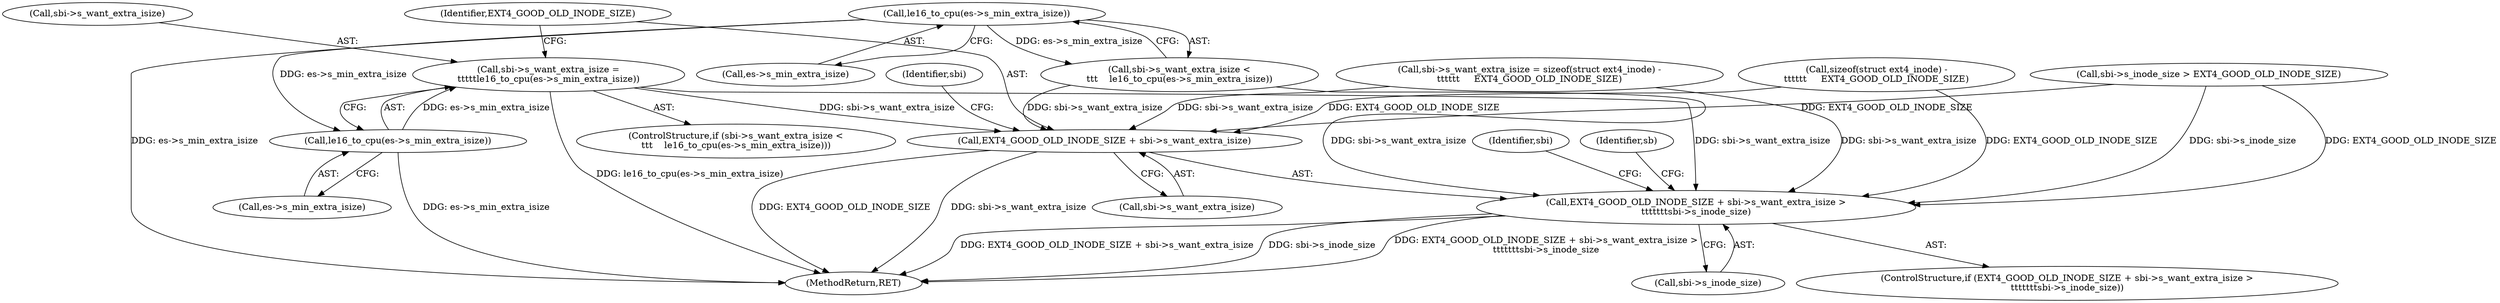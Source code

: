 digraph "0_linux_0449641130f5652b344ef6fa39fa019d7e94660a@pointer" {
"1001823" [label="(Call,sbi->s_want_extra_isize =\n\t\t\t\t\tle16_to_cpu(es->s_min_extra_isize))"];
"1001827" [label="(Call,le16_to_cpu(es->s_min_extra_isize))"];
"1001819" [label="(Call,le16_to_cpu(es->s_min_extra_isize))"];
"1001832" [label="(Call,EXT4_GOOD_OLD_INODE_SIZE + sbi->s_want_extra_isize >\n\t\t\t\t\t\t\tsbi->s_inode_size)"];
"1001833" [label="(Call,EXT4_GOOD_OLD_INODE_SIZE + sbi->s_want_extra_isize)"];
"1001834" [label="(Identifier,EXT4_GOOD_OLD_INODE_SIZE)"];
"1001820" [label="(Call,es->s_min_extra_isize)"];
"1001814" [label="(ControlStructure,if (sbi->s_want_extra_isize <\n\t\t\t    le16_to_cpu(es->s_min_extra_isize)))"];
"1001844" [label="(Identifier,sbi)"];
"1001784" [label="(Call,sbi->s_want_extra_isize = sizeof(struct ext4_inode) -\n\t\t\t\t\t\t     EXT4_GOOD_OLD_INODE_SIZE)"];
"1001839" [label="(Identifier,sbi)"];
"1001828" [label="(Call,es->s_min_extra_isize)"];
"1001778" [label="(Call,sbi->s_inode_size > EXT4_GOOD_OLD_INODE_SIZE)"];
"1001832" [label="(Call,EXT4_GOOD_OLD_INODE_SIZE + sbi->s_want_extra_isize >\n\t\t\t\t\t\t\tsbi->s_inode_size)"];
"1001819" [label="(Call,le16_to_cpu(es->s_min_extra_isize))"];
"1001815" [label="(Call,sbi->s_want_extra_isize <\n\t\t\t    le16_to_cpu(es->s_min_extra_isize))"];
"1001827" [label="(Call,le16_to_cpu(es->s_min_extra_isize))"];
"1002227" [label="(MethodReturn,RET)"];
"1001831" [label="(ControlStructure,if (EXT4_GOOD_OLD_INODE_SIZE + sbi->s_want_extra_isize >\n\t\t\t\t\t\t\tsbi->s_inode_size))"];
"1001835" [label="(Call,sbi->s_want_extra_isize)"];
"1001823" [label="(Call,sbi->s_want_extra_isize =\n\t\t\t\t\tle16_to_cpu(es->s_min_extra_isize))"];
"1001788" [label="(Call,sizeof(struct ext4_inode) -\n\t\t\t\t\t\t     EXT4_GOOD_OLD_INODE_SIZE)"];
"1001824" [label="(Call,sbi->s_want_extra_isize)"];
"1001857" [label="(Identifier,sb)"];
"1001838" [label="(Call,sbi->s_inode_size)"];
"1001833" [label="(Call,EXT4_GOOD_OLD_INODE_SIZE + sbi->s_want_extra_isize)"];
"1001823" -> "1001814"  [label="AST: "];
"1001823" -> "1001827"  [label="CFG: "];
"1001824" -> "1001823"  [label="AST: "];
"1001827" -> "1001823"  [label="AST: "];
"1001834" -> "1001823"  [label="CFG: "];
"1001823" -> "1002227"  [label="DDG: le16_to_cpu(es->s_min_extra_isize)"];
"1001827" -> "1001823"  [label="DDG: es->s_min_extra_isize"];
"1001823" -> "1001832"  [label="DDG: sbi->s_want_extra_isize"];
"1001823" -> "1001833"  [label="DDG: sbi->s_want_extra_isize"];
"1001827" -> "1001828"  [label="CFG: "];
"1001828" -> "1001827"  [label="AST: "];
"1001827" -> "1002227"  [label="DDG: es->s_min_extra_isize"];
"1001819" -> "1001827"  [label="DDG: es->s_min_extra_isize"];
"1001819" -> "1001815"  [label="AST: "];
"1001819" -> "1001820"  [label="CFG: "];
"1001820" -> "1001819"  [label="AST: "];
"1001815" -> "1001819"  [label="CFG: "];
"1001819" -> "1002227"  [label="DDG: es->s_min_extra_isize"];
"1001819" -> "1001815"  [label="DDG: es->s_min_extra_isize"];
"1001832" -> "1001831"  [label="AST: "];
"1001832" -> "1001838"  [label="CFG: "];
"1001833" -> "1001832"  [label="AST: "];
"1001838" -> "1001832"  [label="AST: "];
"1001844" -> "1001832"  [label="CFG: "];
"1001857" -> "1001832"  [label="CFG: "];
"1001832" -> "1002227"  [label="DDG: EXT4_GOOD_OLD_INODE_SIZE + sbi->s_want_extra_isize"];
"1001832" -> "1002227"  [label="DDG: sbi->s_inode_size"];
"1001832" -> "1002227"  [label="DDG: EXT4_GOOD_OLD_INODE_SIZE + sbi->s_want_extra_isize >\n\t\t\t\t\t\t\tsbi->s_inode_size"];
"1001778" -> "1001832"  [label="DDG: EXT4_GOOD_OLD_INODE_SIZE"];
"1001778" -> "1001832"  [label="DDG: sbi->s_inode_size"];
"1001788" -> "1001832"  [label="DDG: EXT4_GOOD_OLD_INODE_SIZE"];
"1001815" -> "1001832"  [label="DDG: sbi->s_want_extra_isize"];
"1001784" -> "1001832"  [label="DDG: sbi->s_want_extra_isize"];
"1001833" -> "1001835"  [label="CFG: "];
"1001834" -> "1001833"  [label="AST: "];
"1001835" -> "1001833"  [label="AST: "];
"1001839" -> "1001833"  [label="CFG: "];
"1001833" -> "1002227"  [label="DDG: EXT4_GOOD_OLD_INODE_SIZE"];
"1001833" -> "1002227"  [label="DDG: sbi->s_want_extra_isize"];
"1001778" -> "1001833"  [label="DDG: EXT4_GOOD_OLD_INODE_SIZE"];
"1001788" -> "1001833"  [label="DDG: EXT4_GOOD_OLD_INODE_SIZE"];
"1001815" -> "1001833"  [label="DDG: sbi->s_want_extra_isize"];
"1001784" -> "1001833"  [label="DDG: sbi->s_want_extra_isize"];
}
